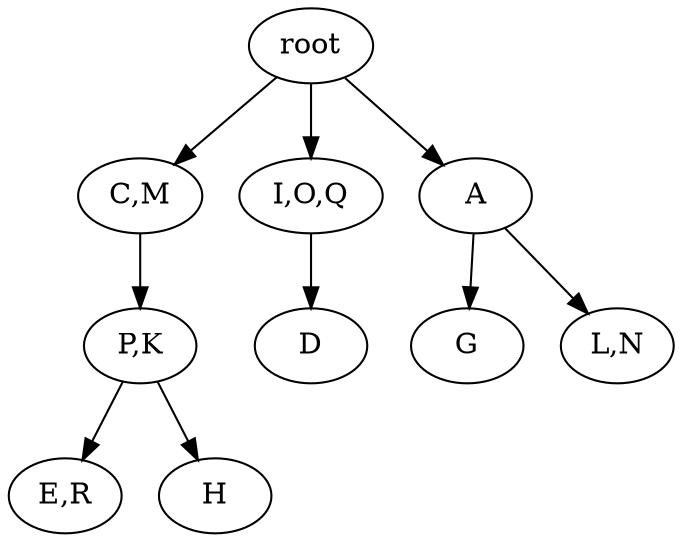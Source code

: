 strict digraph G {
	graph [name=G];
	0	 [label=root];
	1	 [label="C,M"];
	0 -> 1;
	2	 [label="I,O,Q"];
	0 -> 2;
	3	 [label=A];
	0 -> 3;
	4	 [label="P,K"];
	1 -> 4;
	11	 [label=D];
	2 -> 11;
	6	 [label=G];
	3 -> 6;
	7	 [label="L,N"];
	3 -> 7;
	9	 [label="E,R"];
	4 -> 9;
	10	 [label=H];
	4 -> 10;
}
